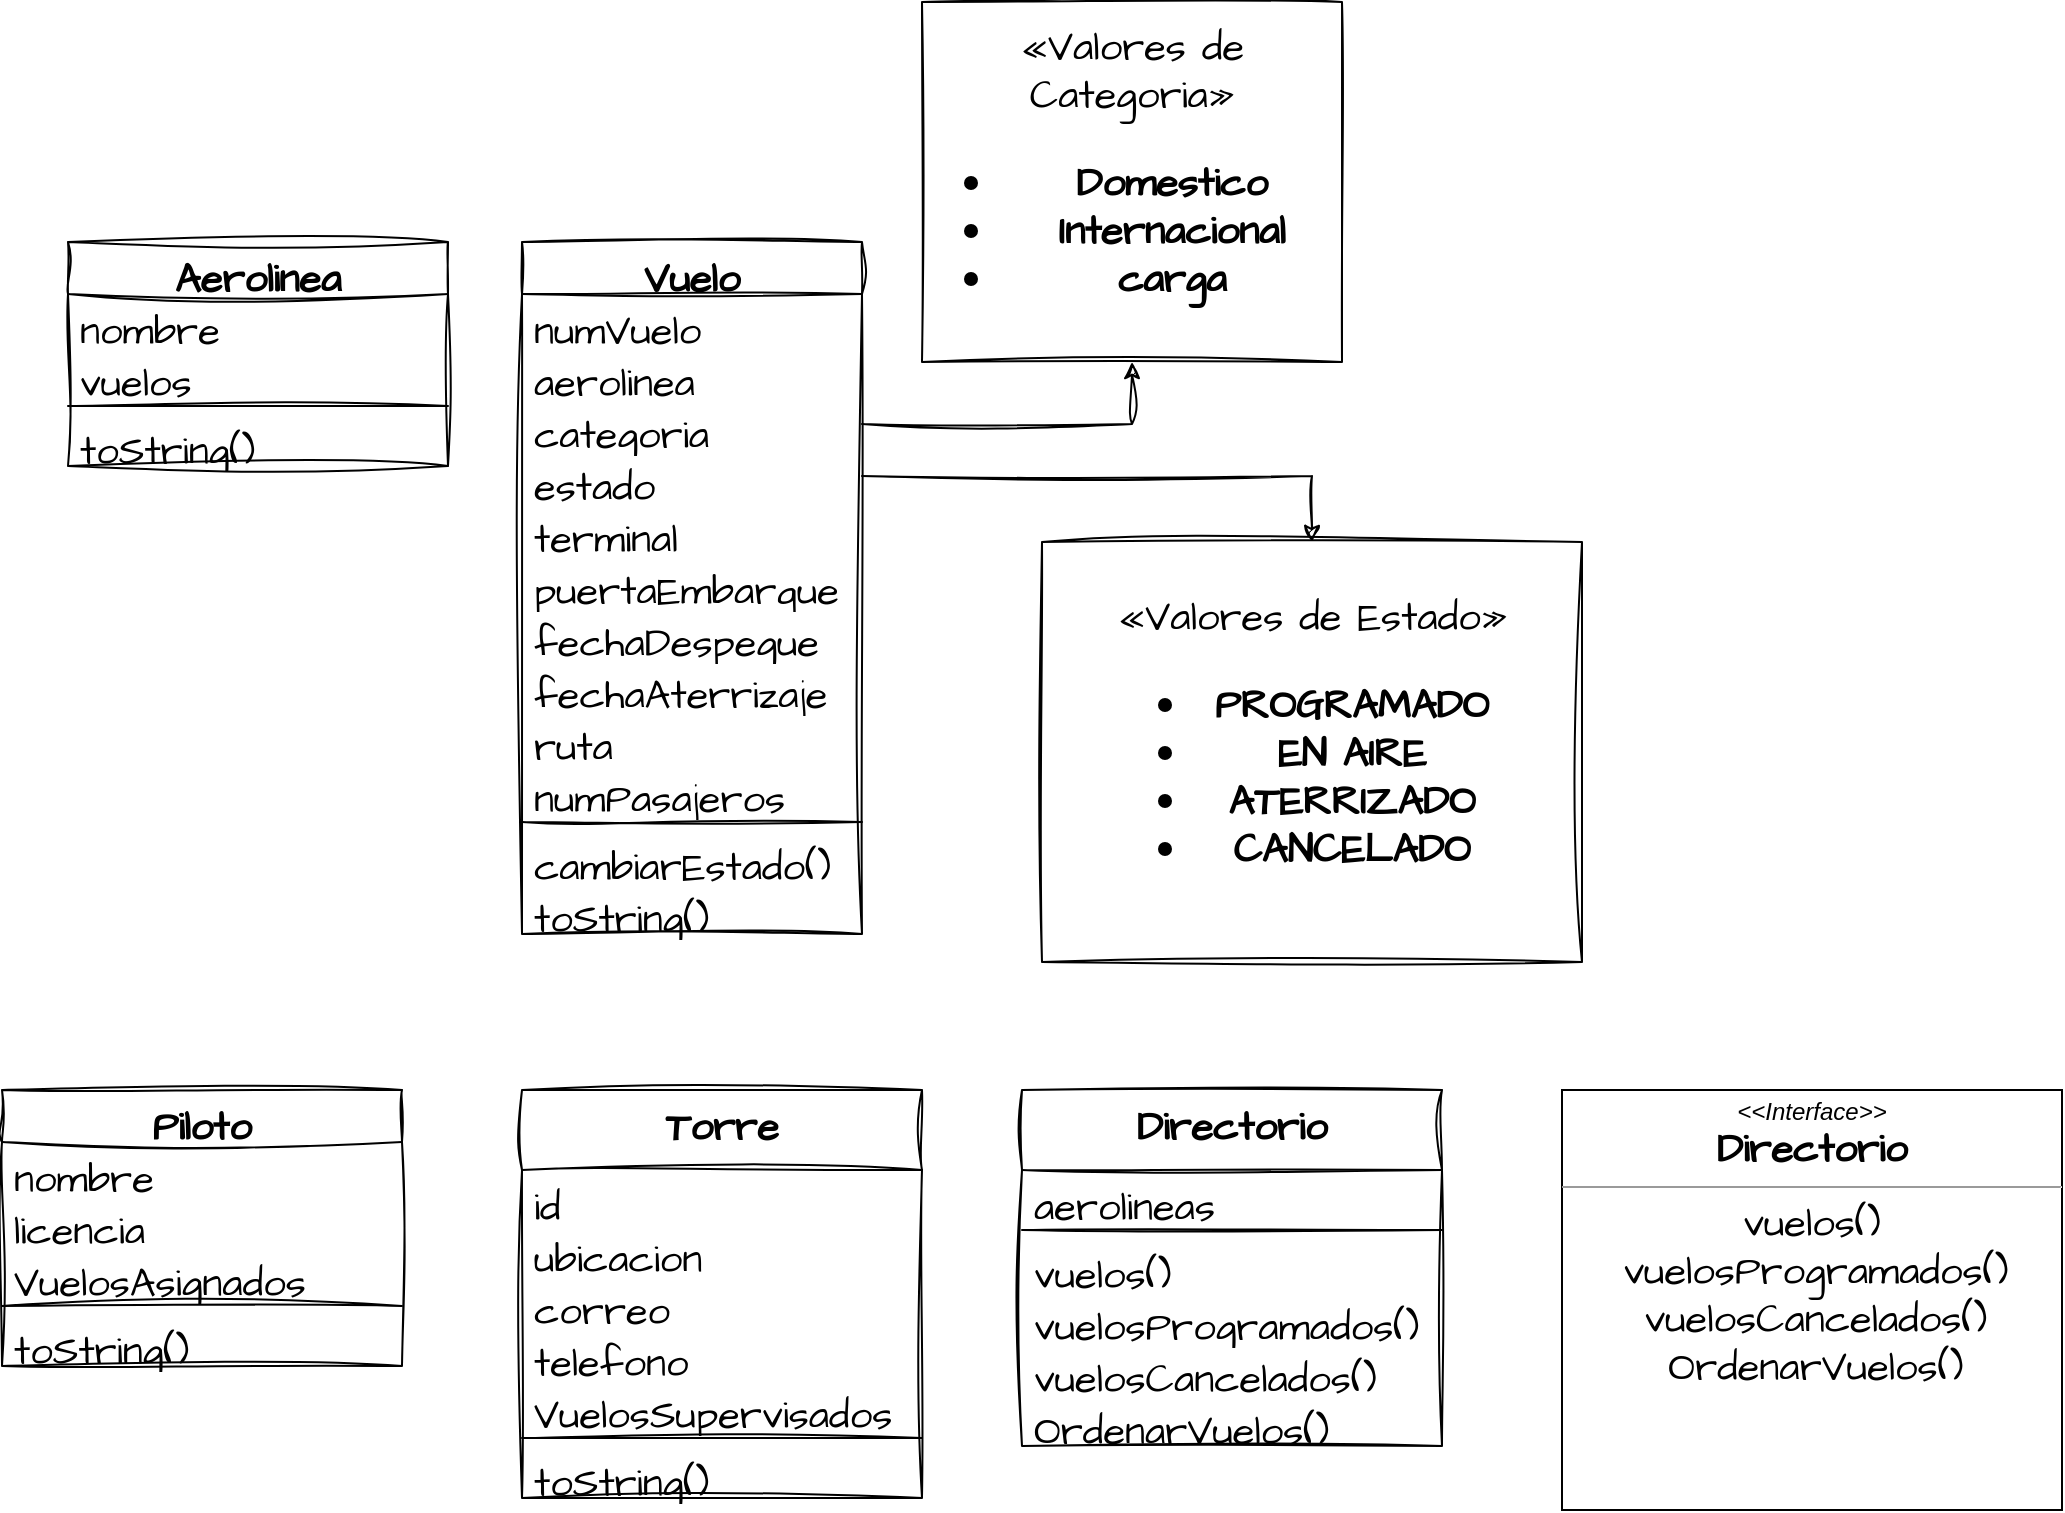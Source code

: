 <mxfile>
    <diagram name="Page-1" id="ixjYn5h9MtpqsWKltJX0">
        <mxGraphModel dx="567" dy="458" grid="1" gridSize="10" guides="1" tooltips="1" connect="1" arrows="1" fold="1" page="1" pageScale="1" pageWidth="850" pageHeight="1100" math="0" shadow="0">
            <root>
                <mxCell id="0"/>
                <mxCell id="1" parent="0"/>
                <mxCell id="8RERi5W1WfsNkvchZM8U-1" value="Vuelo" style="swimlane;fontStyle=1;align=center;verticalAlign=top;childLayout=stackLayout;horizontal=1;startSize=26;horizontalStack=0;resizeParent=1;resizeParentMax=0;resizeLast=0;collapsible=1;marginBottom=0;whiteSpace=wrap;html=1;sketch=1;hachureGap=4;jiggle=2;curveFitting=1;fontFamily=Architects Daughter;fontSource=https%3A%2F%2Ffonts.googleapis.com%2Fcss%3Ffamily%3DArchitects%2BDaughter;fontSize=20;" parent="1" vertex="1">
                    <mxGeometry x="270" y="340" width="170" height="346" as="geometry"/>
                </mxCell>
                <mxCell id="8RERi5W1WfsNkvchZM8U-2" value="numVuelo" style="text;strokeColor=none;fillColor=none;align=left;verticalAlign=top;spacingLeft=4;spacingRight=4;overflow=hidden;rotatable=0;points=[[0,0.5],[1,0.5]];portConstraint=eastwest;whiteSpace=wrap;html=1;fontSize=20;fontFamily=Architects Daughter;" parent="8RERi5W1WfsNkvchZM8U-1" vertex="1">
                    <mxGeometry y="26" width="170" height="26" as="geometry"/>
                </mxCell>
                <mxCell id="wdxqX5WtsfWRglQ3vRWm-2" value="aerolinea" style="text;strokeColor=none;fillColor=none;align=left;verticalAlign=top;spacingLeft=4;spacingRight=4;overflow=hidden;rotatable=0;points=[[0,0.5],[1,0.5]];portConstraint=eastwest;whiteSpace=wrap;html=1;fontSize=20;fontFamily=Architects Daughter;" parent="8RERi5W1WfsNkvchZM8U-1" vertex="1">
                    <mxGeometry y="52" width="170" height="26" as="geometry"/>
                </mxCell>
                <mxCell id="wdxqX5WtsfWRglQ3vRWm-3" value="categoria" style="text;strokeColor=none;fillColor=none;align=left;verticalAlign=top;spacingLeft=4;spacingRight=4;overflow=hidden;rotatable=0;points=[[0,0.5],[1,0.5]];portConstraint=eastwest;whiteSpace=wrap;html=1;fontSize=20;fontFamily=Architects Daughter;" parent="8RERi5W1WfsNkvchZM8U-1" vertex="1">
                    <mxGeometry y="78" width="170" height="26" as="geometry"/>
                </mxCell>
                <mxCell id="8RERi5W1WfsNkvchZM8U-35" value="estado" style="text;strokeColor=none;fillColor=none;align=left;verticalAlign=top;spacingLeft=4;spacingRight=4;overflow=hidden;rotatable=0;points=[[0,0.5],[1,0.5]];portConstraint=eastwest;whiteSpace=wrap;html=1;fontSize=20;fontFamily=Architects Daughter;" parent="8RERi5W1WfsNkvchZM8U-1" vertex="1">
                    <mxGeometry y="104" width="170" height="26" as="geometry"/>
                </mxCell>
                <mxCell id="8RERi5W1WfsNkvchZM8U-36" value="terminal" style="text;strokeColor=none;fillColor=none;align=left;verticalAlign=top;spacingLeft=4;spacingRight=4;overflow=hidden;rotatable=0;points=[[0,0.5],[1,0.5]];portConstraint=eastwest;whiteSpace=wrap;html=1;fontSize=20;fontFamily=Architects Daughter;" parent="8RERi5W1WfsNkvchZM8U-1" vertex="1">
                    <mxGeometry y="130" width="170" height="26" as="geometry"/>
                </mxCell>
                <mxCell id="8RERi5W1WfsNkvchZM8U-37" value="puertaEmbarque" style="text;strokeColor=none;fillColor=none;align=left;verticalAlign=top;spacingLeft=4;spacingRight=4;overflow=hidden;rotatable=0;points=[[0,0.5],[1,0.5]];portConstraint=eastwest;whiteSpace=wrap;html=1;fontSize=20;fontFamily=Architects Daughter;" parent="8RERi5W1WfsNkvchZM8U-1" vertex="1">
                    <mxGeometry y="156" width="170" height="26" as="geometry"/>
                </mxCell>
                <mxCell id="8RERi5W1WfsNkvchZM8U-38" value="fechaDespegue" style="text;strokeColor=none;fillColor=none;align=left;verticalAlign=top;spacingLeft=4;spacingRight=4;overflow=hidden;rotatable=0;points=[[0,0.5],[1,0.5]];portConstraint=eastwest;whiteSpace=wrap;html=1;fontSize=20;fontFamily=Architects Daughter;" parent="8RERi5W1WfsNkvchZM8U-1" vertex="1">
                    <mxGeometry y="182" width="170" height="26" as="geometry"/>
                </mxCell>
                <mxCell id="8RERi5W1WfsNkvchZM8U-39" value="fechaAterrizaje" style="text;strokeColor=none;fillColor=none;align=left;verticalAlign=top;spacingLeft=4;spacingRight=4;overflow=hidden;rotatable=0;points=[[0,0.5],[1,0.5]];portConstraint=eastwest;whiteSpace=wrap;html=1;fontSize=20;fontFamily=Architects Daughter;" parent="8RERi5W1WfsNkvchZM8U-1" vertex="1">
                    <mxGeometry y="208" width="170" height="26" as="geometry"/>
                </mxCell>
                <mxCell id="wdxqX5WtsfWRglQ3vRWm-4" value="ruta" style="text;strokeColor=none;fillColor=none;align=left;verticalAlign=top;spacingLeft=4;spacingRight=4;overflow=hidden;rotatable=0;points=[[0,0.5],[1,0.5]];portConstraint=eastwest;whiteSpace=wrap;html=1;fontSize=20;fontFamily=Architects Daughter;" parent="8RERi5W1WfsNkvchZM8U-1" vertex="1">
                    <mxGeometry y="234" width="170" height="26" as="geometry"/>
                </mxCell>
                <mxCell id="wdxqX5WtsfWRglQ3vRWm-5" value="numPasajeros" style="text;strokeColor=none;fillColor=none;align=left;verticalAlign=top;spacingLeft=4;spacingRight=4;overflow=hidden;rotatable=0;points=[[0,0.5],[1,0.5]];portConstraint=eastwest;whiteSpace=wrap;html=1;fontSize=20;fontFamily=Architects Daughter;" parent="8RERi5W1WfsNkvchZM8U-1" vertex="1">
                    <mxGeometry y="260" width="170" height="26" as="geometry"/>
                </mxCell>
                <mxCell id="8RERi5W1WfsNkvchZM8U-3" value="" style="line;strokeWidth=1;fillColor=none;align=left;verticalAlign=middle;spacingTop=-1;spacingLeft=3;spacingRight=3;rotatable=0;labelPosition=right;points=[];portConstraint=eastwest;strokeColor=inherit;sketch=1;hachureGap=4;jiggle=2;curveFitting=1;fontFamily=Architects Daughter;fontSource=https%3A%2F%2Ffonts.googleapis.com%2Fcss%3Ffamily%3DArchitects%2BDaughter;fontSize=20;" parent="8RERi5W1WfsNkvchZM8U-1" vertex="1">
                    <mxGeometry y="286" width="170" height="8" as="geometry"/>
                </mxCell>
                <mxCell id="8RERi5W1WfsNkvchZM8U-4" value="cambiarEstado()" style="text;strokeColor=none;fillColor=none;align=left;verticalAlign=top;spacingLeft=4;spacingRight=4;overflow=hidden;rotatable=0;points=[[0,0.5],[1,0.5]];portConstraint=eastwest;whiteSpace=wrap;html=1;fontSize=20;fontFamily=Architects Daughter;" parent="8RERi5W1WfsNkvchZM8U-1" vertex="1">
                    <mxGeometry y="294" width="170" height="26" as="geometry"/>
                </mxCell>
                <mxCell id="wdxqX5WtsfWRglQ3vRWm-6" value="toString()" style="text;strokeColor=none;fillColor=none;align=left;verticalAlign=top;spacingLeft=4;spacingRight=4;overflow=hidden;rotatable=0;points=[[0,0.5],[1,0.5]];portConstraint=eastwest;whiteSpace=wrap;html=1;fontSize=20;fontFamily=Architects Daughter;" parent="8RERi5W1WfsNkvchZM8U-1" vertex="1">
                    <mxGeometry y="320" width="170" height="26" as="geometry"/>
                </mxCell>
                <mxCell id="8RERi5W1WfsNkvchZM8U-5" value="Torre" style="swimlane;fontStyle=1;align=center;verticalAlign=top;childLayout=stackLayout;horizontal=1;startSize=40;horizontalStack=0;resizeParent=1;resizeParentMax=0;resizeLast=0;collapsible=1;marginBottom=0;whiteSpace=wrap;html=1;sketch=1;hachureGap=4;jiggle=2;curveFitting=1;fontFamily=Architects Daughter;fontSource=https%3A%2F%2Ffonts.googleapis.com%2Fcss%3Ffamily%3DArchitects%2BDaughter;fontSize=20;" parent="1" vertex="1">
                    <mxGeometry x="270" y="764" width="200" height="204" as="geometry"/>
                </mxCell>
                <mxCell id="8RERi5W1WfsNkvchZM8U-42" value="id" style="text;strokeColor=none;fillColor=none;align=left;verticalAlign=top;spacingLeft=4;spacingRight=4;overflow=hidden;rotatable=0;points=[[0,0.5],[1,0.5]];portConstraint=eastwest;whiteSpace=wrap;html=1;fontSize=20;fontFamily=Architects Daughter;" parent="8RERi5W1WfsNkvchZM8U-5" vertex="1">
                    <mxGeometry y="40" width="200" height="26" as="geometry"/>
                </mxCell>
                <mxCell id="8RERi5W1WfsNkvchZM8U-20" value="ubicacion" style="text;strokeColor=none;fillColor=none;align=left;verticalAlign=top;spacingLeft=4;spacingRight=4;overflow=hidden;rotatable=0;points=[[0,0.5],[1,0.5]];portConstraint=eastwest;whiteSpace=wrap;html=1;fontSize=20;fontFamily=Architects Daughter;" parent="8RERi5W1WfsNkvchZM8U-5" vertex="1">
                    <mxGeometry y="66" width="200" height="26" as="geometry"/>
                </mxCell>
                <mxCell id="wdxqX5WtsfWRglQ3vRWm-16" value="correo" style="text;strokeColor=none;fillColor=none;align=left;verticalAlign=top;spacingLeft=4;spacingRight=4;overflow=hidden;rotatable=0;points=[[0,0.5],[1,0.5]];portConstraint=eastwest;whiteSpace=wrap;html=1;fontSize=20;fontFamily=Architects Daughter;" parent="8RERi5W1WfsNkvchZM8U-5" vertex="1">
                    <mxGeometry y="92" width="200" height="26" as="geometry"/>
                </mxCell>
                <mxCell id="8RERi5W1WfsNkvchZM8U-22" value="telefono" style="text;strokeColor=none;fillColor=none;align=left;verticalAlign=top;spacingLeft=4;spacingRight=4;overflow=hidden;rotatable=0;points=[[0,0.5],[1,0.5]];portConstraint=eastwest;whiteSpace=wrap;html=1;fontSize=20;fontFamily=Architects Daughter;" parent="8RERi5W1WfsNkvchZM8U-5" vertex="1">
                    <mxGeometry y="118" width="200" height="26" as="geometry"/>
                </mxCell>
                <mxCell id="8RERi5W1WfsNkvchZM8U-21" value="VuelosSupervisados" style="text;strokeColor=none;fillColor=none;align=left;verticalAlign=top;spacingLeft=4;spacingRight=4;overflow=hidden;rotatable=0;points=[[0,0.5],[1,0.5]];portConstraint=eastwest;whiteSpace=wrap;html=1;fontSize=20;fontFamily=Architects Daughter;" parent="8RERi5W1WfsNkvchZM8U-5" vertex="1">
                    <mxGeometry y="144" width="200" height="26" as="geometry"/>
                </mxCell>
                <mxCell id="8RERi5W1WfsNkvchZM8U-7" value="" style="line;strokeWidth=1;fillColor=none;align=left;verticalAlign=middle;spacingTop=-1;spacingLeft=3;spacingRight=3;rotatable=0;labelPosition=right;points=[];portConstraint=eastwest;strokeColor=inherit;sketch=1;hachureGap=4;jiggle=2;curveFitting=1;fontFamily=Architects Daughter;fontSource=https%3A%2F%2Ffonts.googleapis.com%2Fcss%3Ffamily%3DArchitects%2BDaughter;fontSize=20;" parent="8RERi5W1WfsNkvchZM8U-5" vertex="1">
                    <mxGeometry y="170" width="200" height="8" as="geometry"/>
                </mxCell>
                <mxCell id="8RERi5W1WfsNkvchZM8U-8" value="toString()" style="text;strokeColor=none;fillColor=none;align=left;verticalAlign=top;spacingLeft=4;spacingRight=4;overflow=hidden;rotatable=0;points=[[0,0.5],[1,0.5]];portConstraint=eastwest;whiteSpace=wrap;html=1;fontSize=20;fontFamily=Architects Daughter;" parent="8RERi5W1WfsNkvchZM8U-5" vertex="1">
                    <mxGeometry y="178" width="200" height="26" as="geometry"/>
                </mxCell>
                <mxCell id="8RERi5W1WfsNkvchZM8U-9" value="Piloto" style="swimlane;fontStyle=1;align=center;verticalAlign=top;childLayout=stackLayout;horizontal=1;startSize=26;horizontalStack=0;resizeParent=1;resizeParentMax=0;resizeLast=0;collapsible=1;marginBottom=0;whiteSpace=wrap;html=1;sketch=1;hachureGap=4;jiggle=2;curveFitting=1;fontFamily=Architects Daughter;fontSource=https%3A%2F%2Ffonts.googleapis.com%2Fcss%3Ffamily%3DArchitects%2BDaughter;fontSize=20;" parent="1" vertex="1">
                    <mxGeometry x="10" y="764" width="200" height="138" as="geometry"/>
                </mxCell>
                <mxCell id="8RERi5W1WfsNkvchZM8U-10" value="nombre" style="text;strokeColor=none;fillColor=none;align=left;verticalAlign=top;spacingLeft=4;spacingRight=4;overflow=hidden;rotatable=0;points=[[0,0.5],[1,0.5]];portConstraint=eastwest;whiteSpace=wrap;html=1;fontSize=20;fontFamily=Architects Daughter;" parent="8RERi5W1WfsNkvchZM8U-9" vertex="1">
                    <mxGeometry y="26" width="200" height="26" as="geometry"/>
                </mxCell>
                <mxCell id="wdxqX5WtsfWRglQ3vRWm-14" value="licencia" style="text;strokeColor=none;fillColor=none;align=left;verticalAlign=top;spacingLeft=4;spacingRight=4;overflow=hidden;rotatable=0;points=[[0,0.5],[1,0.5]];portConstraint=eastwest;whiteSpace=wrap;html=1;fontSize=20;fontFamily=Architects Daughter;" parent="8RERi5W1WfsNkvchZM8U-9" vertex="1">
                    <mxGeometry y="52" width="200" height="26" as="geometry"/>
                </mxCell>
                <mxCell id="wdxqX5WtsfWRglQ3vRWm-15" value="VuelosAsignados" style="text;strokeColor=none;fillColor=none;align=left;verticalAlign=top;spacingLeft=4;spacingRight=4;overflow=hidden;rotatable=0;points=[[0,0.5],[1,0.5]];portConstraint=eastwest;whiteSpace=wrap;html=1;fontSize=20;fontFamily=Architects Daughter;" parent="8RERi5W1WfsNkvchZM8U-9" vertex="1">
                    <mxGeometry y="78" width="200" height="26" as="geometry"/>
                </mxCell>
                <mxCell id="8RERi5W1WfsNkvchZM8U-11" value="" style="line;strokeWidth=1;fillColor=none;align=left;verticalAlign=middle;spacingTop=-1;spacingLeft=3;spacingRight=3;rotatable=0;labelPosition=right;points=[];portConstraint=eastwest;strokeColor=inherit;sketch=1;hachureGap=4;jiggle=2;curveFitting=1;fontFamily=Architects Daughter;fontSource=https%3A%2F%2Ffonts.googleapis.com%2Fcss%3Ffamily%3DArchitects%2BDaughter;fontSize=20;" parent="8RERi5W1WfsNkvchZM8U-9" vertex="1">
                    <mxGeometry y="104" width="200" height="8" as="geometry"/>
                </mxCell>
                <mxCell id="8RERi5W1WfsNkvchZM8U-12" value="toString()" style="text;strokeColor=none;fillColor=none;align=left;verticalAlign=top;spacingLeft=4;spacingRight=4;overflow=hidden;rotatable=0;points=[[0,0.5],[1,0.5]];portConstraint=eastwest;whiteSpace=wrap;html=1;fontSize=20;fontFamily=Architects Daughter;" parent="8RERi5W1WfsNkvchZM8U-9" vertex="1">
                    <mxGeometry y="112" width="200" height="26" as="geometry"/>
                </mxCell>
                <mxCell id="8RERi5W1WfsNkvchZM8U-13" value="Aerolinea" style="swimlane;fontStyle=1;align=center;verticalAlign=top;childLayout=stackLayout;horizontal=1;startSize=26;horizontalStack=0;resizeParent=1;resizeParentMax=0;resizeLast=0;collapsible=1;marginBottom=0;whiteSpace=wrap;html=1;sketch=1;hachureGap=4;jiggle=2;curveFitting=1;fontFamily=Architects Daughter;fontSource=https%3A%2F%2Ffonts.googleapis.com%2Fcss%3Ffamily%3DArchitects%2BDaughter;fontSize=20;" parent="1" vertex="1">
                    <mxGeometry x="43" y="340" width="190" height="112" as="geometry"/>
                </mxCell>
                <mxCell id="8RERi5W1WfsNkvchZM8U-14" value="nombre&lt;br&gt;" style="text;strokeColor=none;fillColor=none;align=left;verticalAlign=top;spacingLeft=4;spacingRight=4;overflow=hidden;rotatable=0;points=[[0,0.5],[1,0.5]];portConstraint=eastwest;whiteSpace=wrap;html=1;fontSize=20;fontFamily=Architects Daughter;" parent="8RERi5W1WfsNkvchZM8U-13" vertex="1">
                    <mxGeometry y="26" width="190" height="26" as="geometry"/>
                </mxCell>
                <mxCell id="wdxqX5WtsfWRglQ3vRWm-1" value="vuelos" style="text;strokeColor=none;fillColor=none;align=left;verticalAlign=top;spacingLeft=4;spacingRight=4;overflow=hidden;rotatable=0;points=[[0,0.5],[1,0.5]];portConstraint=eastwest;whiteSpace=wrap;html=1;fontSize=20;fontFamily=Architects Daughter;" parent="8RERi5W1WfsNkvchZM8U-13" vertex="1">
                    <mxGeometry y="52" width="190" height="26" as="geometry"/>
                </mxCell>
                <mxCell id="8RERi5W1WfsNkvchZM8U-15" value="" style="line;strokeWidth=1;fillColor=none;align=left;verticalAlign=middle;spacingTop=-1;spacingLeft=3;spacingRight=3;rotatable=0;labelPosition=right;points=[];portConstraint=eastwest;strokeColor=inherit;sketch=1;hachureGap=4;jiggle=2;curveFitting=1;fontFamily=Architects Daughter;fontSource=https%3A%2F%2Ffonts.googleapis.com%2Fcss%3Ffamily%3DArchitects%2BDaughter;fontSize=20;" parent="8RERi5W1WfsNkvchZM8U-13" vertex="1">
                    <mxGeometry y="78" width="190" height="8" as="geometry"/>
                </mxCell>
                <mxCell id="8RERi5W1WfsNkvchZM8U-16" value="toString()" style="text;strokeColor=none;fillColor=none;align=left;verticalAlign=top;spacingLeft=4;spacingRight=4;overflow=hidden;rotatable=0;points=[[0,0.5],[1,0.5]];portConstraint=eastwest;whiteSpace=wrap;html=1;fontSize=20;fontFamily=Architects Daughter;" parent="8RERi5W1WfsNkvchZM8U-13" vertex="1">
                    <mxGeometry y="86" width="190" height="26" as="geometry"/>
                </mxCell>
                <mxCell id="wdxqX5WtsfWRglQ3vRWm-9" value="«Valores de Categoria»&lt;br&gt;&lt;ul&gt;&lt;li&gt;&lt;b&gt;Domestico&lt;/b&gt;&lt;/li&gt;&lt;li&gt;&lt;b&gt;Internacional&lt;/b&gt;&lt;/li&gt;&lt;li&gt;&lt;b&gt;carga&lt;/b&gt;&lt;/li&gt;&lt;/ul&gt;" style="html=1;dropTarget=0;whiteSpace=wrap;sketch=1;hachureGap=4;jiggle=2;curveFitting=1;fontFamily=Architects Daughter;fontSource=https%3A%2F%2Ffonts.googleapis.com%2Fcss%3Ffamily%3DArchitects%2BDaughter;fontSize=20;" parent="1" vertex="1">
                    <mxGeometry x="470" y="220" width="210" height="180" as="geometry"/>
                </mxCell>
                <mxCell id="wdxqX5WtsfWRglQ3vRWm-8" style="edgeStyle=orthogonalEdgeStyle;rounded=0;sketch=1;hachureGap=4;jiggle=2;curveFitting=1;orthogonalLoop=1;jettySize=auto;html=1;fontFamily=Architects Daughter;fontSource=https%3A%2F%2Ffonts.googleapis.com%2Fcss%3Ffamily%3DArchitects%2BDaughter;fontSize=16;" parent="1" source="wdxqX5WtsfWRglQ3vRWm-3" target="wdxqX5WtsfWRglQ3vRWm-9" edge="1">
                    <mxGeometry relative="1" as="geometry">
                        <mxPoint x="510.0" y="440" as="targetPoint"/>
                    </mxGeometry>
                </mxCell>
                <mxCell id="wdxqX5WtsfWRglQ3vRWm-12" value="«Valores de Estado»&lt;br&gt;&lt;ul&gt;&lt;li&gt;&lt;b&gt;PROGRAMADO&lt;/b&gt;&lt;/li&gt;&lt;li&gt;&lt;b&gt;EN AIRE&lt;/b&gt;&lt;/li&gt;&lt;li&gt;&lt;b&gt;ATERRIZADO&lt;/b&gt;&lt;/li&gt;&lt;li&gt;&lt;b&gt;CANCELADO&lt;/b&gt;&lt;/li&gt;&lt;/ul&gt;" style="html=1;dropTarget=0;whiteSpace=wrap;sketch=1;hachureGap=4;jiggle=2;curveFitting=1;fontFamily=Architects Daughter;fontSource=https%3A%2F%2Ffonts.googleapis.com%2Fcss%3Ffamily%3DArchitects%2BDaughter;fontSize=20;" parent="1" vertex="1">
                    <mxGeometry x="530" y="490" width="270" height="210" as="geometry"/>
                </mxCell>
                <mxCell id="wdxqX5WtsfWRglQ3vRWm-11" style="edgeStyle=orthogonalEdgeStyle;rounded=0;sketch=1;hachureGap=4;jiggle=2;curveFitting=1;orthogonalLoop=1;jettySize=auto;html=1;fontFamily=Architects Daughter;fontSource=https%3A%2F%2Ffonts.googleapis.com%2Fcss%3Ffamily%3DArchitects%2BDaughter;fontSize=16;" parent="1" source="8RERi5W1WfsNkvchZM8U-35" target="wdxqX5WtsfWRglQ3vRWm-12" edge="1">
                    <mxGeometry relative="1" as="geometry">
                        <mxPoint x="560.0" y="490" as="targetPoint"/>
                    </mxGeometry>
                </mxCell>
                <mxCell id="wdxqX5WtsfWRglQ3vRWm-18" value="Directorio" style="swimlane;fontStyle=1;align=center;verticalAlign=top;childLayout=stackLayout;horizontal=1;startSize=40;horizontalStack=0;resizeParent=1;resizeParentMax=0;resizeLast=0;collapsible=1;marginBottom=0;whiteSpace=wrap;html=1;sketch=1;hachureGap=4;jiggle=2;curveFitting=1;fontFamily=Architects Daughter;fontSource=https%3A%2F%2Ffonts.googleapis.com%2Fcss%3Ffamily%3DArchitects%2BDaughter;fontSize=20;" parent="1" vertex="1">
                    <mxGeometry x="520" y="764" width="210" height="178" as="geometry"/>
                </mxCell>
                <mxCell id="wdxqX5WtsfWRglQ3vRWm-19" value="aerolineas" style="text;strokeColor=none;fillColor=none;align=left;verticalAlign=top;spacingLeft=4;spacingRight=4;overflow=hidden;rotatable=0;points=[[0,0.5],[1,0.5]];portConstraint=eastwest;whiteSpace=wrap;html=1;fontSize=20;fontFamily=Architects Daughter;" parent="wdxqX5WtsfWRglQ3vRWm-18" vertex="1">
                    <mxGeometry y="40" width="210" height="26" as="geometry"/>
                </mxCell>
                <mxCell id="wdxqX5WtsfWRglQ3vRWm-24" value="" style="line;strokeWidth=1;fillColor=none;align=left;verticalAlign=middle;spacingTop=-1;spacingLeft=3;spacingRight=3;rotatable=0;labelPosition=right;points=[];portConstraint=eastwest;strokeColor=inherit;sketch=1;hachureGap=4;jiggle=2;curveFitting=1;fontFamily=Architects Daughter;fontSource=https%3A%2F%2Ffonts.googleapis.com%2Fcss%3Ffamily%3DArchitects%2BDaughter;fontSize=20;" parent="wdxqX5WtsfWRglQ3vRWm-18" vertex="1">
                    <mxGeometry y="66" width="210" height="8" as="geometry"/>
                </mxCell>
                <mxCell id="wdxqX5WtsfWRglQ3vRWm-25" value="vuelos()" style="text;strokeColor=none;fillColor=none;align=left;verticalAlign=top;spacingLeft=4;spacingRight=4;overflow=hidden;rotatable=0;points=[[0,0.5],[1,0.5]];portConstraint=eastwest;whiteSpace=wrap;html=1;fontSize=20;fontFamily=Architects Daughter;" parent="wdxqX5WtsfWRglQ3vRWm-18" vertex="1">
                    <mxGeometry y="74" width="210" height="26" as="geometry"/>
                </mxCell>
                <mxCell id="wdxqX5WtsfWRglQ3vRWm-26" value="vuelosProgramados()" style="text;strokeColor=none;fillColor=none;align=left;verticalAlign=top;spacingLeft=4;spacingRight=4;overflow=hidden;rotatable=0;points=[[0,0.5],[1,0.5]];portConstraint=eastwest;whiteSpace=wrap;html=1;fontSize=20;fontFamily=Architects Daughter;" parent="wdxqX5WtsfWRglQ3vRWm-18" vertex="1">
                    <mxGeometry y="100" width="210" height="26" as="geometry"/>
                </mxCell>
                <mxCell id="wdxqX5WtsfWRglQ3vRWm-27" value="vuelosCancelados()" style="text;strokeColor=none;fillColor=none;align=left;verticalAlign=top;spacingLeft=4;spacingRight=4;overflow=hidden;rotatable=0;points=[[0,0.5],[1,0.5]];portConstraint=eastwest;whiteSpace=wrap;html=1;fontSize=20;fontFamily=Architects Daughter;" parent="wdxqX5WtsfWRglQ3vRWm-18" vertex="1">
                    <mxGeometry y="126" width="210" height="26" as="geometry"/>
                </mxCell>
                <mxCell id="wdxqX5WtsfWRglQ3vRWm-28" value="OrdenarVuelos()" style="text;strokeColor=none;fillColor=none;align=left;verticalAlign=top;spacingLeft=4;spacingRight=4;overflow=hidden;rotatable=0;points=[[0,0.5],[1,0.5]];portConstraint=eastwest;whiteSpace=wrap;html=1;fontSize=20;fontFamily=Architects Daughter;" parent="wdxqX5WtsfWRglQ3vRWm-18" vertex="1">
                    <mxGeometry y="152" width="210" height="26" as="geometry"/>
                </mxCell>
                <mxCell id="2" value="&lt;p style=&quot;margin: 4px 0px 0px;&quot;&gt;&lt;i&gt;&amp;lt;&amp;lt;Interface&amp;gt;&amp;gt;&lt;/i&gt;&lt;br&gt;&lt;span style=&quot;font-family: &amp;quot;Architects Daughter&amp;quot;; font-size: 20px; font-weight: 700;&quot;&gt;Directorio&lt;/span&gt;&lt;br&gt;&lt;/p&gt;&lt;hr size=&quot;1&quot;&gt;&lt;span style=&quot;font-family: &amp;quot;Architects Daughter&amp;quot;; font-size: 20px;&quot;&gt;vuelos()&lt;/span&gt;&lt;p style=&quot;margin:0px;margin-left:4px;&quot;&gt;&lt;span style=&quot;font-family: &amp;quot;Architects Daughter&amp;quot;; font-size: 20px;&quot;&gt;vuelosProgramados()&lt;/span&gt;&lt;br&gt;&lt;/p&gt;&lt;p style=&quot;margin:0px;margin-left:4px;&quot;&gt;&lt;span style=&quot;font-family: &amp;quot;Architects Daughter&amp;quot;; font-size: 20px;&quot;&gt;vuelosCancelados()&lt;/span&gt;&lt;span style=&quot;font-family: &amp;quot;Architects Daughter&amp;quot;; font-size: 20px;&quot;&gt;&lt;br&gt;&lt;/span&gt;&lt;/p&gt;&lt;p style=&quot;margin:0px;margin-left:4px;&quot;&gt;&lt;span style=&quot;font-family: &amp;quot;Architects Daughter&amp;quot;; font-size: 20px;&quot;&gt;OrdenarVuelos()&lt;/span&gt;&lt;br&gt;&lt;/p&gt;" style="verticalAlign=top;align=center;overflow=fill;fontSize=12;fontFamily=Helvetica;html=1;" vertex="1" parent="1">
                    <mxGeometry x="790" y="764" width="250" height="210" as="geometry"/>
                </mxCell>
            </root>
        </mxGraphModel>
    </diagram>
</mxfile>